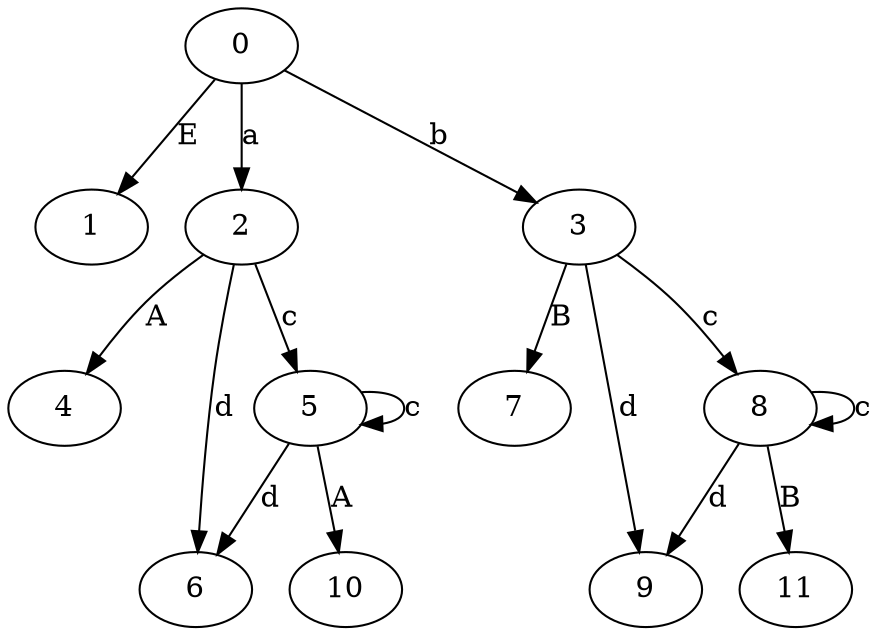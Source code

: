 // The Round Table
digraph {
	0
	1
	2
	3
	4
	5
	6
	7
	8
	9
	10
	11
	0 -> 1 [label=E]
	0 -> 2 [label=a]
	0 -> 3 [label=b]
	2 -> 4 [label=A]
	2 -> 5 [label=c]
	2 -> 6 [label=d]
	3 -> 7 [label=B]
	3 -> 8 [label=c]
	3 -> 9 [label=d]
	5 -> 5 [label=c]
	5 -> 6 [label=d]
	5 -> 10 [label=A]
	8 -> 8 [label=c]
	8 -> 9 [label=d]
	8 -> 11 [label=B]
}
